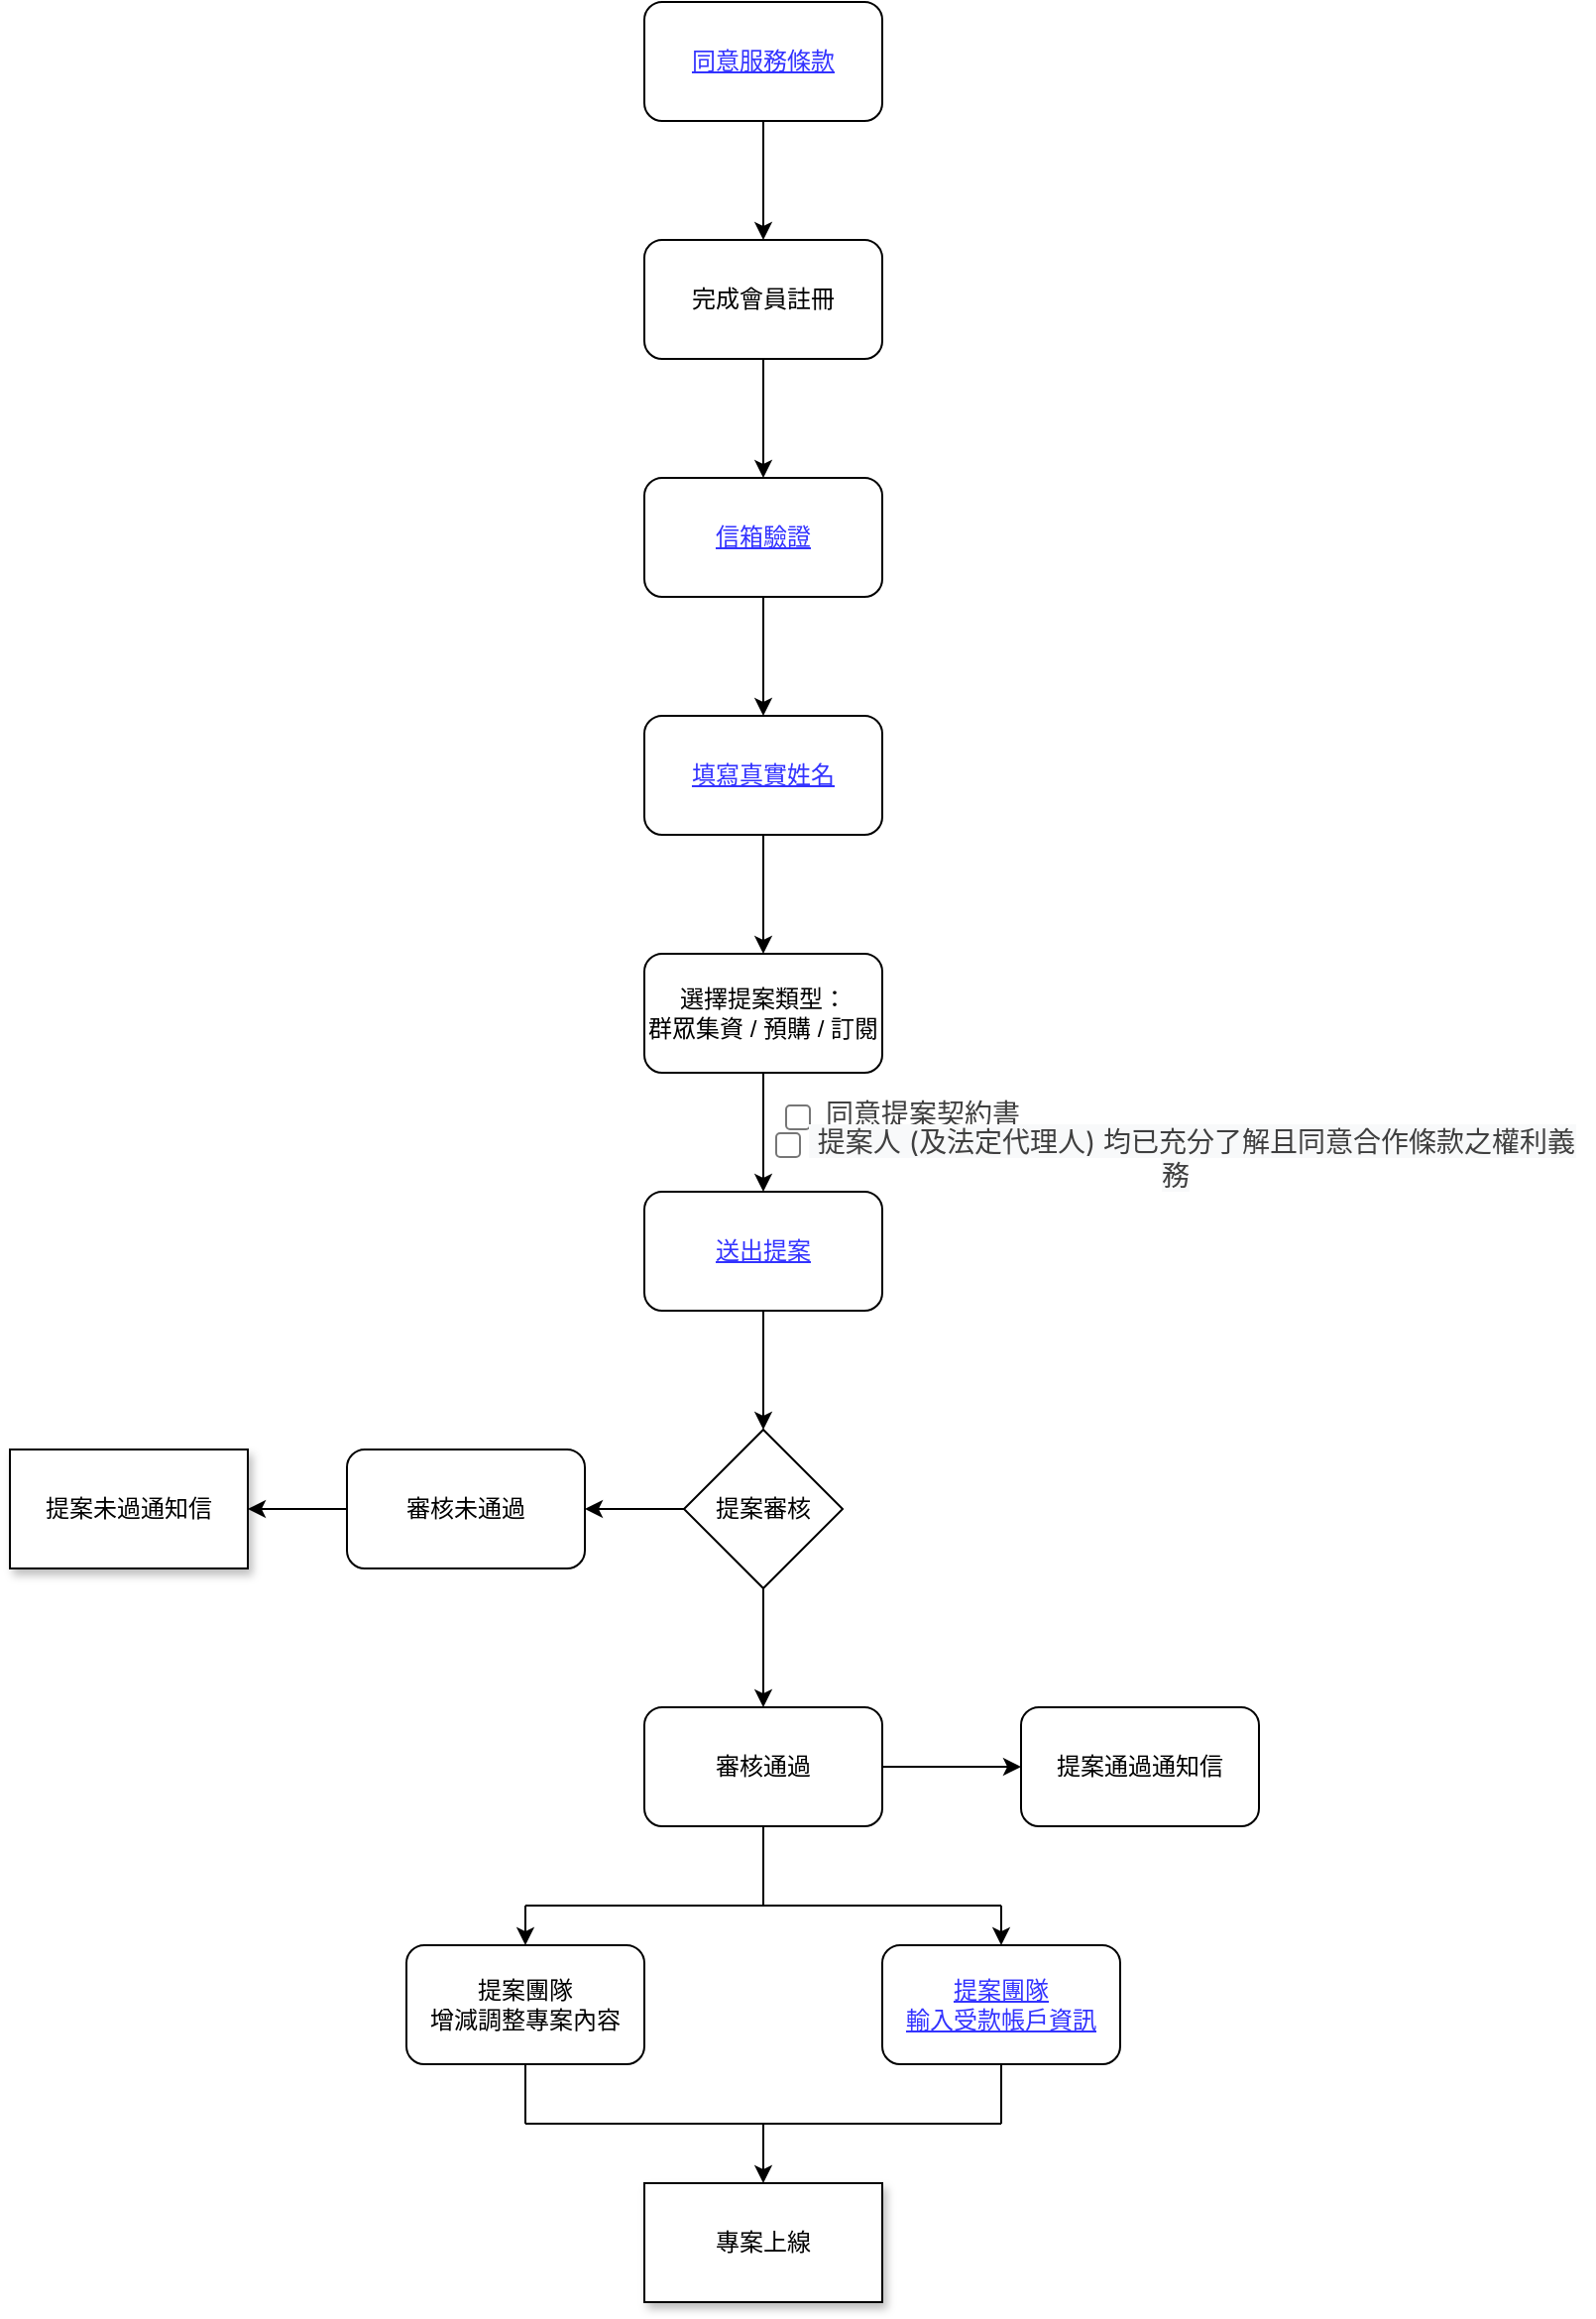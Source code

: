 <mxfile version="20.0.4" type="github">
  <diagram id="WC_vAVpubCEw6jQJzw-5" name="Page-1">
    <mxGraphModel dx="866" dy="621" grid="1" gridSize="10" guides="1" tooltips="1" connect="1" arrows="1" fold="1" page="1" pageScale="1" pageWidth="850" pageHeight="1100" math="0" shadow="0">
      <root>
        <mxCell id="0" />
        <mxCell id="1" parent="0" />
        <mxCell id="iWGYxbqnK11PC3dcelOQ-8" value="" style="edgeStyle=orthogonalEdgeStyle;rounded=0;orthogonalLoop=1;jettySize=auto;html=1;" parent="1" source="iWGYxbqnK11PC3dcelOQ-3" target="iWGYxbqnK11PC3dcelOQ-4" edge="1">
          <mxGeometry relative="1" as="geometry" />
        </mxCell>
        <UserObject label="同意服務條款" link="https://www.zeczec.com/docs/terms_of_service" linkTarget="_blank" id="iWGYxbqnK11PC3dcelOQ-3">
          <mxCell style="rounded=1;whiteSpace=wrap;html=1;fontStyle=4;fontColor=#3333FF;" parent="1" vertex="1">
            <mxGeometry x="360" y="40" width="120" height="60" as="geometry" />
          </mxCell>
        </UserObject>
        <mxCell id="iWGYxbqnK11PC3dcelOQ-9" value="" style="edgeStyle=orthogonalEdgeStyle;rounded=0;orthogonalLoop=1;jettySize=auto;html=1;" parent="1" source="iWGYxbqnK11PC3dcelOQ-4" target="iWGYxbqnK11PC3dcelOQ-5" edge="1">
          <mxGeometry relative="1" as="geometry" />
        </mxCell>
        <mxCell id="iWGYxbqnK11PC3dcelOQ-4" value="完成會員註冊" style="rounded=1;whiteSpace=wrap;html=1;" parent="1" vertex="1">
          <mxGeometry x="360" y="160" width="120" height="60" as="geometry" />
        </mxCell>
        <mxCell id="iWGYxbqnK11PC3dcelOQ-11" value="" style="edgeStyle=orthogonalEdgeStyle;rounded=0;orthogonalLoop=1;jettySize=auto;html=1;" parent="1" source="iWGYxbqnK11PC3dcelOQ-5" target="iWGYxbqnK11PC3dcelOQ-6" edge="1">
          <mxGeometry relative="1" as="geometry" />
        </mxCell>
        <UserObject label="信箱驗證" link="https://hackmd.io/@98IZ4O3dSeiDSnUI428Hfw/H1Mh3XtF9" linkTarget="_blank" id="iWGYxbqnK11PC3dcelOQ-5">
          <mxCell style="rounded=1;whiteSpace=wrap;html=1;fontStyle=4;fontColor=#3333FF;" parent="1" vertex="1">
            <mxGeometry x="360" y="280" width="120" height="60" as="geometry" />
          </mxCell>
        </UserObject>
        <mxCell id="iWGYxbqnK11PC3dcelOQ-35" value="" style="edgeStyle=orthogonalEdgeStyle;rounded=0;orthogonalLoop=1;jettySize=auto;html=1;" parent="1" source="iWGYxbqnK11PC3dcelOQ-6" target="iWGYxbqnK11PC3dcelOQ-7" edge="1">
          <mxGeometry relative="1" as="geometry" />
        </mxCell>
        <UserObject label="填寫真實姓名" link="https://hackmd.io/@98IZ4O3dSeiDSnUI428Hfw/ryBWNWYY9" linkTarget="_blank" id="iWGYxbqnK11PC3dcelOQ-6">
          <mxCell style="rounded=1;whiteSpace=wrap;html=1;fontStyle=4;fontColor=#3333FF;" parent="1" vertex="1">
            <mxGeometry x="360" y="400" width="120" height="60" as="geometry" />
          </mxCell>
        </UserObject>
        <mxCell id="iWGYxbqnK11PC3dcelOQ-36" value="" style="edgeStyle=orthogonalEdgeStyle;rounded=0;orthogonalLoop=1;jettySize=auto;html=1;" parent="1" source="iWGYxbqnK11PC3dcelOQ-7" target="iWGYxbqnK11PC3dcelOQ-12" edge="1">
          <mxGeometry relative="1" as="geometry" />
        </mxCell>
        <mxCell id="iWGYxbqnK11PC3dcelOQ-7" value="選擇提案類型：&lt;br&gt;群眾集資 / 預購 / 訂閱" style="rounded=1;whiteSpace=wrap;html=1;" parent="1" vertex="1">
          <mxGeometry x="360" y="520" width="120" height="60" as="geometry" />
        </mxCell>
        <mxCell id="iWGYxbqnK11PC3dcelOQ-37" value="" style="edgeStyle=orthogonalEdgeStyle;rounded=0;orthogonalLoop=1;jettySize=auto;html=1;" parent="1" source="iWGYxbqnK11PC3dcelOQ-12" target="iWGYxbqnK11PC3dcelOQ-13" edge="1">
          <mxGeometry relative="1" as="geometry" />
        </mxCell>
        <UserObject label="送出提案" link="https://hackmd.io/@98IZ4O3dSeiDSnUI428Hfw/rJ4XmEtYc" linkTarget="_blank" id="iWGYxbqnK11PC3dcelOQ-12">
          <mxCell style="rounded=1;whiteSpace=wrap;html=1;fontStyle=4;fontColor=#3333FF;" parent="1" vertex="1">
            <mxGeometry x="360" y="640" width="120" height="60" as="geometry" />
          </mxCell>
        </UserObject>
        <mxCell id="iWGYxbqnK11PC3dcelOQ-38" value="" style="edgeStyle=orthogonalEdgeStyle;rounded=0;orthogonalLoop=1;jettySize=auto;html=1;" parent="1" source="iWGYxbqnK11PC3dcelOQ-13" target="iWGYxbqnK11PC3dcelOQ-15" edge="1">
          <mxGeometry relative="1" as="geometry" />
        </mxCell>
        <mxCell id="iWGYxbqnK11PC3dcelOQ-39" value="" style="edgeStyle=orthogonalEdgeStyle;rounded=0;orthogonalLoop=1;jettySize=auto;html=1;" parent="1" source="iWGYxbqnK11PC3dcelOQ-13" target="iWGYxbqnK11PC3dcelOQ-14" edge="1">
          <mxGeometry relative="1" as="geometry" />
        </mxCell>
        <mxCell id="iWGYxbqnK11PC3dcelOQ-13" value="提案審核" style="rhombus;whiteSpace=wrap;html=1;" parent="1" vertex="1">
          <mxGeometry x="380" y="760" width="80" height="80" as="geometry" />
        </mxCell>
        <mxCell id="iWGYxbqnK11PC3dcelOQ-41" value="" style="edgeStyle=orthogonalEdgeStyle;rounded=0;orthogonalLoop=1;jettySize=auto;html=1;" parent="1" source="iWGYxbqnK11PC3dcelOQ-14" target="iWGYxbqnK11PC3dcelOQ-16" edge="1">
          <mxGeometry relative="1" as="geometry" />
        </mxCell>
        <mxCell id="iWGYxbqnK11PC3dcelOQ-14" value="審核通過" style="rounded=1;whiteSpace=wrap;html=1;" parent="1" vertex="1">
          <mxGeometry x="360" y="900" width="120" height="60" as="geometry" />
        </mxCell>
        <mxCell id="iWGYxbqnK11PC3dcelOQ-40" value="" style="edgeStyle=orthogonalEdgeStyle;rounded=0;orthogonalLoop=1;jettySize=auto;html=1;" parent="1" source="iWGYxbqnK11PC3dcelOQ-15" target="iWGYxbqnK11PC3dcelOQ-28" edge="1">
          <mxGeometry relative="1" as="geometry" />
        </mxCell>
        <mxCell id="iWGYxbqnK11PC3dcelOQ-15" value="審核未通過" style="rounded=1;whiteSpace=wrap;html=1;" parent="1" vertex="1">
          <mxGeometry x="210" y="770" width="120" height="60" as="geometry" />
        </mxCell>
        <mxCell id="iWGYxbqnK11PC3dcelOQ-16" value="提案通過通知信" style="rounded=1;whiteSpace=wrap;html=1;" parent="1" vertex="1">
          <mxGeometry x="550" y="900" width="120" height="60" as="geometry" />
        </mxCell>
        <UserObject label="提案團隊&lt;br&gt;輸入受款帳戶資訊" link="https://hackmd.io/@98IZ4O3dSeiDSnUI428Hfw/H1voKVYY5" linkTarget="_blank" id="iWGYxbqnK11PC3dcelOQ-18">
          <mxCell style="rounded=1;whiteSpace=wrap;html=1;fontStyle=4;fontColor=#3333FF;" parent="1" vertex="1">
            <mxGeometry x="480" y="1020" width="120" height="60" as="geometry" />
          </mxCell>
        </UserObject>
        <mxCell id="iWGYxbqnK11PC3dcelOQ-19" value="提案團隊&lt;br&gt;增減調整專案內容" style="rounded=1;whiteSpace=wrap;html=1;" parent="1" vertex="1">
          <mxGeometry x="240" y="1020" width="120" height="60" as="geometry" />
        </mxCell>
        <mxCell id="iWGYxbqnK11PC3dcelOQ-20" value="" style="endArrow=none;html=1;rounded=0;entryX=0.5;entryY=1;entryDx=0;entryDy=0;" parent="1" target="iWGYxbqnK11PC3dcelOQ-14" edge="1">
          <mxGeometry width="50" height="50" relative="1" as="geometry">
            <mxPoint x="420" y="1000" as="sourcePoint" />
            <mxPoint x="430" y="970" as="targetPoint" />
          </mxGeometry>
        </mxCell>
        <mxCell id="iWGYxbqnK11PC3dcelOQ-21" value="" style="endArrow=none;html=1;rounded=0;" parent="1" edge="1">
          <mxGeometry width="50" height="50" relative="1" as="geometry">
            <mxPoint x="420" y="1000" as="sourcePoint" />
            <mxPoint x="540" y="1000" as="targetPoint" />
          </mxGeometry>
        </mxCell>
        <mxCell id="iWGYxbqnK11PC3dcelOQ-22" value="" style="endArrow=none;html=1;rounded=0;" parent="1" edge="1">
          <mxGeometry width="50" height="50" relative="1" as="geometry">
            <mxPoint x="420" y="1000" as="sourcePoint" />
            <mxPoint x="300" y="1000" as="targetPoint" />
          </mxGeometry>
        </mxCell>
        <mxCell id="iWGYxbqnK11PC3dcelOQ-23" value="" style="endArrow=classic;html=1;rounded=0;entryX=0.5;entryY=0;entryDx=0;entryDy=0;" parent="1" target="iWGYxbqnK11PC3dcelOQ-18" edge="1">
          <mxGeometry width="50" height="50" relative="1" as="geometry">
            <mxPoint x="540" y="1000" as="sourcePoint" />
            <mxPoint x="460" y="950" as="targetPoint" />
          </mxGeometry>
        </mxCell>
        <mxCell id="iWGYxbqnK11PC3dcelOQ-24" value="" style="endArrow=classic;html=1;rounded=0;entryX=0.5;entryY=0;entryDx=0;entryDy=0;" parent="1" target="iWGYxbqnK11PC3dcelOQ-19" edge="1">
          <mxGeometry width="50" height="50" relative="1" as="geometry">
            <mxPoint x="300" y="1000" as="sourcePoint" />
            <mxPoint x="460" y="950" as="targetPoint" />
          </mxGeometry>
        </mxCell>
        <mxCell id="iWGYxbqnK11PC3dcelOQ-26" value="專案上線" style="rounded=0;whiteSpace=wrap;html=1;gradientColor=#ffffff;shadow=1;" parent="1" vertex="1">
          <mxGeometry x="360" y="1140" width="120" height="60" as="geometry" />
        </mxCell>
        <mxCell id="iWGYxbqnK11PC3dcelOQ-28" value="提案未過通知信" style="rounded=0;whiteSpace=wrap;html=1;gradientColor=#ffffff;shadow=1;" parent="1" vertex="1">
          <mxGeometry x="40" y="770" width="120" height="60" as="geometry" />
        </mxCell>
        <mxCell id="iWGYxbqnK11PC3dcelOQ-29" value="" style="endArrow=none;html=1;rounded=0;" parent="1" edge="1">
          <mxGeometry width="50" height="50" relative="1" as="geometry">
            <mxPoint x="420" y="1110" as="sourcePoint" />
            <mxPoint x="300" y="1110" as="targetPoint" />
          </mxGeometry>
        </mxCell>
        <mxCell id="iWGYxbqnK11PC3dcelOQ-30" value="" style="endArrow=none;html=1;rounded=0;" parent="1" edge="1">
          <mxGeometry width="50" height="50" relative="1" as="geometry">
            <mxPoint x="540" y="1110" as="sourcePoint" />
            <mxPoint x="420" y="1110" as="targetPoint" />
          </mxGeometry>
        </mxCell>
        <mxCell id="iWGYxbqnK11PC3dcelOQ-32" value="" style="endArrow=none;html=1;rounded=0;exitX=0.5;exitY=1;exitDx=0;exitDy=0;" parent="1" source="iWGYxbqnK11PC3dcelOQ-19" edge="1">
          <mxGeometry width="50" height="50" relative="1" as="geometry">
            <mxPoint x="410" y="1060" as="sourcePoint" />
            <mxPoint x="300" y="1110" as="targetPoint" />
          </mxGeometry>
        </mxCell>
        <mxCell id="iWGYxbqnK11PC3dcelOQ-33" value="" style="endArrow=none;html=1;rounded=0;exitX=0.5;exitY=1;exitDx=0;exitDy=0;" parent="1" source="iWGYxbqnK11PC3dcelOQ-18" edge="1">
          <mxGeometry width="50" height="50" relative="1" as="geometry">
            <mxPoint x="539" y="1081" as="sourcePoint" />
            <mxPoint x="540" y="1110" as="targetPoint" />
          </mxGeometry>
        </mxCell>
        <mxCell id="iWGYxbqnK11PC3dcelOQ-34" value="" style="endArrow=classic;html=1;rounded=0;entryX=0.5;entryY=0;entryDx=0;entryDy=0;" parent="1" target="iWGYxbqnK11PC3dcelOQ-26" edge="1">
          <mxGeometry width="50" height="50" relative="1" as="geometry">
            <mxPoint x="420" y="1110" as="sourcePoint" />
            <mxPoint x="460" y="1010" as="targetPoint" />
          </mxGeometry>
        </mxCell>
        <mxCell id="ZI2vt0tMXgu7TGkp_aTG-1" value="&lt;label style=&quot;border: 0px solid rgb(229, 231, 235); box-sizing: border-box; --tw-translate-x:0; --tw-translate-y:0; --tw-rotate:0; --tw-skew-x:0; --tw-skew-y:0; --tw-scale-x:1; --tw-scale-y:1; --tw-blur: ; --tw-brightness: ; --tw-contrast: ; --tw-grayscale: ; --tw-hue-rotate: ; --tw-invert: ; --tw-saturate: ; --tw-sepia: ; --tw-drop-shadow: ; display: block; margin-bottom: 5px; color: rgb(63, 63, 63); font-family: Rubik, -apple-system, &amp;quot;system-ui&amp;quot;, &amp;quot;Segoe UI&amp;quot;, 微軟正黑體, &amp;quot;Microsoft JhengHei&amp;quot;, sans-serif; font-size: 14px; text-align: start;&quot; class=&quot;block&quot;&gt;&lt;br class=&quot;Apple-interchange-newline&quot;&gt;&lt;input style=&quot;border-width: 0px; --tw-translate-x:0; --tw-translate-y:0; --tw-rotate:0; --tw-skew-x:0; --tw-skew-y:0; --tw-scale-x:1; --tw-scale-y:1; --tw-blur: ; --tw-brightness: ; --tw-contrast: ; --tw-grayscale: ; --tw-hue-rotate: ; --tw-invert: ; --tw-saturate: ; --tw-sepia: ; --tw-drop-shadow: ; color: rgb(118, 118, 118); font-family: Rubik, -apple-system, BlinkMacSystemFont, &amp;quot;Segoe UI&amp;quot;, 微軟正黑體, &amp;quot;Microsoft JhengHei&amp;quot;, sans-serif; font-size: 0.875rem; font-weight: inherit; line-height: 1.6em; margin: 0px 0.25rem 0px 0px; padding: 0px; border-radius: 0.125rem; vertical-align: middle;&quot; id=&quot;project_terms_accepted&quot; name=&quot;project[terms_accepted]&quot; value=&quot;1&quot; type=&quot;checkbox&quot; required=&quot;required&quot;&gt;&amp;nbsp;同意提案契約書&lt;/label&gt;" style="text;html=1;strokeColor=none;fillColor=none;align=center;verticalAlign=middle;whiteSpace=wrap;rounded=0;shadow=1;" vertex="1" parent="1">
          <mxGeometry x="390" y="580" width="200" height="30" as="geometry" />
        </mxCell>
        <mxCell id="ZI2vt0tMXgu7TGkp_aTG-2" value="&lt;font style=&quot;font-size: 14px;&quot;&gt;&lt;br class=&quot;Apple-interchange-newline&quot;&gt;&lt;input style=&quot;border-width: 0px; orphans: 2; widows: 2; -webkit-text-stroke-width: 0px; text-decoration-thickness: initial; text-decoration-style: initial; text-decoration-color: initial; --tw-translate-x:0; --tw-translate-y:0; --tw-rotate:0; --tw-skew-x:0; --tw-skew-y:0; --tw-scale-x:1; --tw-scale-y:1; --tw-blur: ; --tw-brightness: ; --tw-contrast: ; --tw-grayscale: ; --tw-hue-rotate: ; --tw-invert: ; --tw-saturate: ; --tw-sepia: ; --tw-drop-shadow: ; color: rgb(118, 118, 118); font-family: Rubik, -apple-system, BlinkMacSystemFont, &amp;quot;Segoe UI&amp;quot;, 微軟正黑體, &amp;quot;Microsoft JhengHei&amp;quot;, sans-serif; font-weight: inherit; line-height: 1.6em; margin: 0px 0.25rem 0px 0px; padding: 0px; border-radius: 0.125rem; vertical-align: middle;&quot; id=&quot;project_terms_acknowledged&quot; name=&quot;project[terms_acknowledged]&quot; value=&quot;1&quot; type=&quot;checkbox&quot; required=&quot;required&quot;&gt;&lt;span style=&quot;color: rgb(63, 63, 63); font-family: Rubik, -apple-system, &amp;quot;system-ui&amp;quot;, &amp;quot;Segoe UI&amp;quot;, 微軟正黑體, &amp;quot;Microsoft JhengHei&amp;quot;, sans-serif; font-style: normal; font-variant-ligatures: normal; font-variant-caps: normal; font-weight: 400; letter-spacing: normal; orphans: 2; text-align: start; text-indent: 0px; text-transform: none; widows: 2; word-spacing: 0px; -webkit-text-stroke-width: 0px; background-color: rgb(248, 249, 250); text-decoration-thickness: initial; text-decoration-style: initial; text-decoration-color: initial; float: none; display: inline !important;&quot;&gt;&amp;nbsp;&lt;/span&gt;&lt;span style=&quot;color: rgb(63, 63, 63); font-family: Rubik, -apple-system, &amp;quot;system-ui&amp;quot;, &amp;quot;Segoe UI&amp;quot;, 微軟正黑體, &amp;quot;Microsoft JhengHei&amp;quot;, sans-serif; font-style: normal; font-variant-ligatures: normal; font-variant-caps: normal; font-weight: 400; letter-spacing: normal; orphans: 2; text-align: start; text-indent: 0px; text-transform: none; widows: 2; word-spacing: 0px; -webkit-text-stroke-width: 0px; background-color: rgb(248, 249, 250); text-decoration-thickness: initial; text-decoration-style: initial; text-decoration-color: initial; float: none; display: inline !important;&quot;&gt;提案人 (及法定代理人) 均已充分了解且同意合作條款之權利義務&lt;/span&gt;&lt;/font&gt;" style="text;html=1;strokeColor=none;fillColor=none;align=center;verticalAlign=middle;whiteSpace=wrap;rounded=0;shadow=1;" vertex="1" parent="1">
          <mxGeometry x="423" y="600" width="410" height="30" as="geometry" />
        </mxCell>
      </root>
    </mxGraphModel>
  </diagram>
</mxfile>

